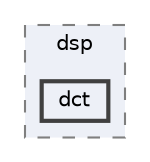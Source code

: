 digraph "Face_Access_inferencing/src/edge-impulse-sdk/dsp/dct"
{
 // LATEX_PDF_SIZE
  bgcolor="transparent";
  edge [fontname=Helvetica,fontsize=10,labelfontname=Helvetica,labelfontsize=10];
  node [fontname=Helvetica,fontsize=10,shape=box,height=0.2,width=0.4];
  compound=true
  subgraph clusterdir_886b43ea9b160eca43e3ca1bc455c6fc {
    graph [ bgcolor="#edf0f7", pencolor="grey50", label="dsp", fontname=Helvetica,fontsize=10 style="filled,dashed", URL="dir_886b43ea9b160eca43e3ca1bc455c6fc.html",tooltip=""]
  dir_94fd449b2f5fc9ea779f15bdd62cd4a1 [label="dct", fillcolor="#edf0f7", color="grey25", style="filled,bold", URL="dir_94fd449b2f5fc9ea779f15bdd62cd4a1.html",tooltip=""];
  }
}
